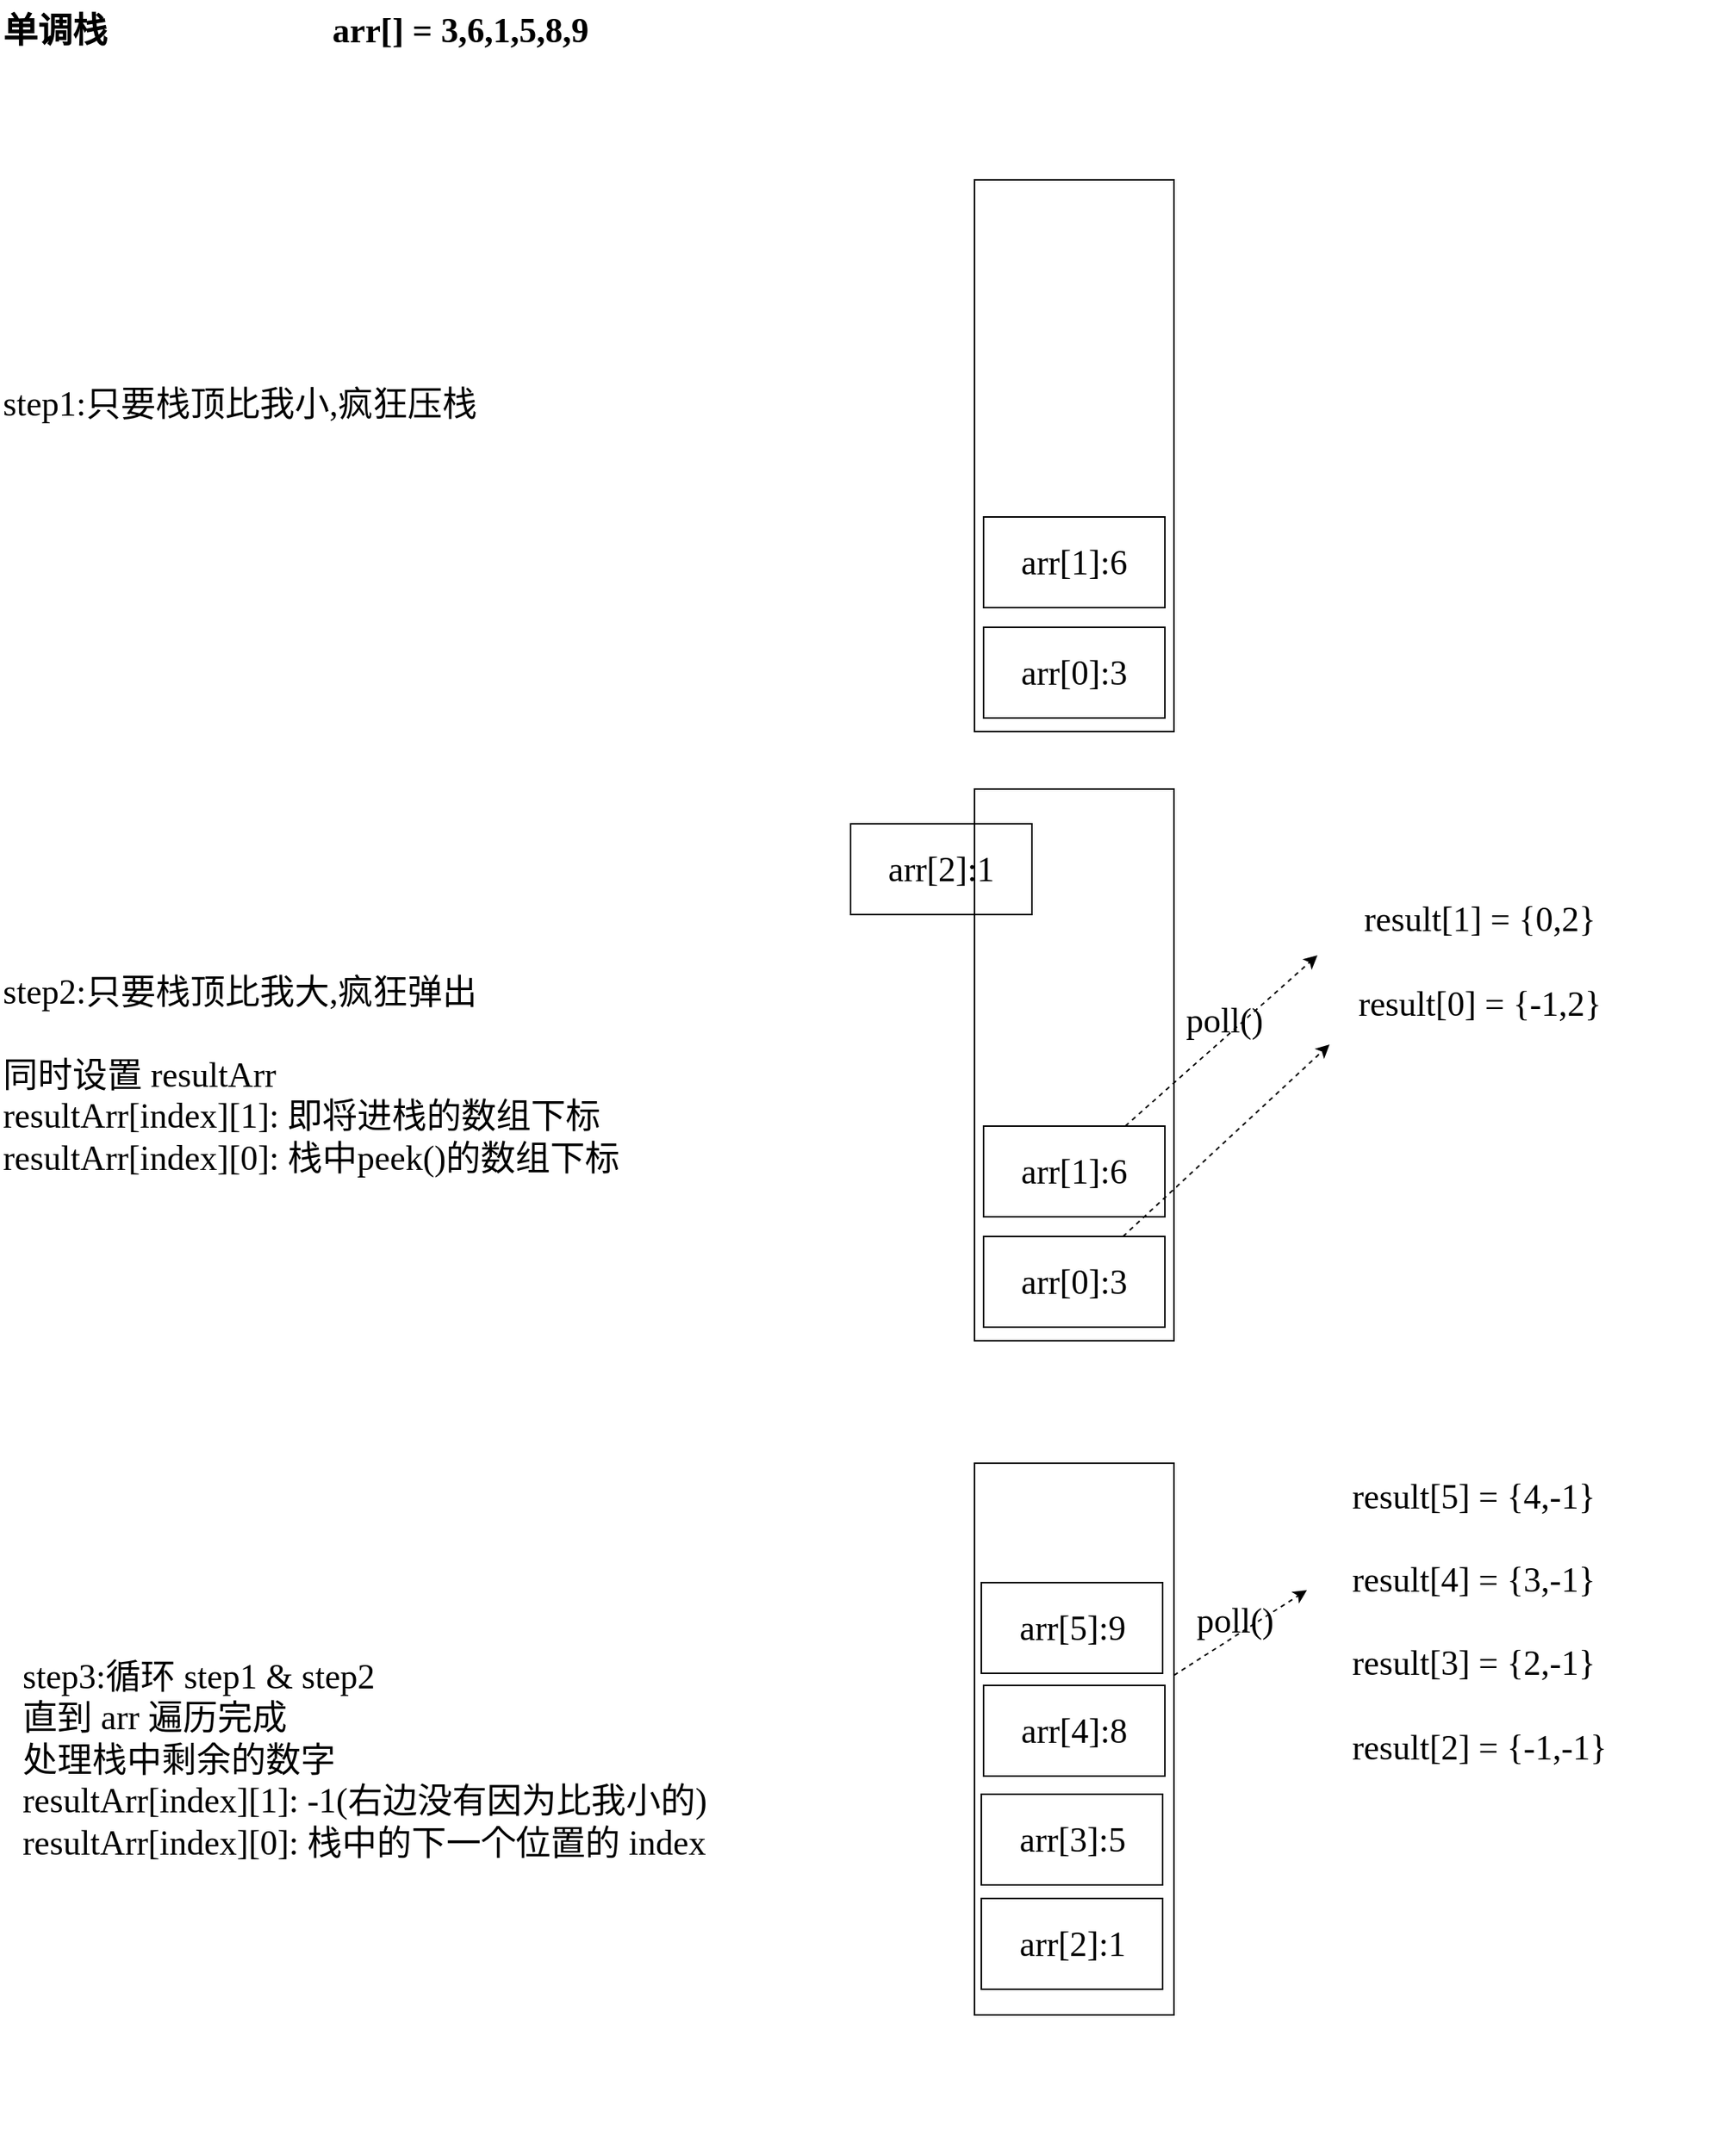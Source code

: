 <mxfile>
    <diagram id="BZZcQW6atTqjhy44g_oU" name="第 1 页">
        <mxGraphModel dx="1770" dy="1147" grid="0" gridSize="10" guides="1" tooltips="1" connect="1" arrows="1" fold="1" page="1" pageScale="1" pageWidth="1200" pageHeight="1600" background="#ffffff" math="1" shadow="0">
            <root>
                <mxCell id="0"/>
                <mxCell id="1" parent="0"/>
                <mxCell id="202" value="单调栈" style="text;html=1;strokeColor=none;fillColor=none;align=left;verticalAlign=middle;whiteSpace=wrap;rounded=0;fontFamily=LXGW WenKai;fontSize=23;fontStyle=1" parent="1" vertex="1">
                    <mxGeometry x="35" y="42" width="235" height="39" as="geometry"/>
                </mxCell>
                <mxCell id="214" value="&amp;nbsp;" style="text;html=1;align=center;verticalAlign=middle;resizable=0;points=[];autosize=1;strokeColor=none;fillColor=none;fontSize=23;fontFamily=LXGW WenKai;fontColor=default;" parent="1" vertex="1">
                    <mxGeometry x="94" y="749" width="26" height="40" as="geometry"/>
                </mxCell>
                <mxCell id="216" value="arr[] = 3,6,1,5,8,9" style="text;html=1;strokeColor=none;fillColor=none;align=left;verticalAlign=middle;whiteSpace=wrap;rounded=0;fontFamily=LXGW WenKai;fontSize=23;fontStyle=1" vertex="1" parent="1">
                    <mxGeometry x="253" y="42" width="235" height="39" as="geometry"/>
                </mxCell>
                <mxCell id="219" value="" style="rounded=0;whiteSpace=wrap;html=1;fontFamily=LXGW WenKai;fontSize=23;fontColor=default;fillColor=none;gradientColor=none;" vertex="1" parent="1">
                    <mxGeometry x="680" y="161" width="132" height="365" as="geometry"/>
                </mxCell>
                <mxCell id="220" value="arr[0]:3" style="rounded=0;whiteSpace=wrap;html=1;fontFamily=LXGW WenKai;fontSize=23;fontColor=default;fillColor=none;gradientColor=none;" vertex="1" parent="1">
                    <mxGeometry x="686" y="457" width="120" height="60" as="geometry"/>
                </mxCell>
                <mxCell id="221" value="arr[1]:6" style="rounded=0;whiteSpace=wrap;html=1;fontFamily=LXGW WenKai;fontSize=23;fontColor=default;fillColor=none;gradientColor=none;" vertex="1" parent="1">
                    <mxGeometry x="686" y="384" width="120" height="60" as="geometry"/>
                </mxCell>
                <mxCell id="223" value="step1:只要栈顶比我小,疯狂压栈" style="text;html=1;strokeColor=none;fillColor=none;align=left;verticalAlign=middle;whiteSpace=wrap;rounded=0;fontFamily=LXGW WenKai;fontSize=23;fontColor=default;" vertex="1" parent="1">
                    <mxGeometry x="35" y="257" width="384" height="103" as="geometry"/>
                </mxCell>
                <mxCell id="224" value="" style="rounded=0;whiteSpace=wrap;html=1;fontFamily=LXGW WenKai;fontSize=23;fontColor=default;fillColor=none;gradientColor=none;" vertex="1" parent="1">
                    <mxGeometry x="680" y="564" width="132" height="365" as="geometry"/>
                </mxCell>
                <mxCell id="242" style="edgeStyle=none;html=1;dashed=1;fontFamily=LXGW WenKai;fontSize=23;fontColor=default;" edge="1" parent="1" source="225">
                    <mxGeometry relative="1" as="geometry">
                        <mxPoint x="915" y="733" as="targetPoint"/>
                    </mxGeometry>
                </mxCell>
                <mxCell id="225" value="arr[0]:3" style="rounded=0;whiteSpace=wrap;html=1;fontFamily=LXGW WenKai;fontSize=23;fontColor=default;fillColor=none;gradientColor=none;" vertex="1" parent="1">
                    <mxGeometry x="686" y="860" width="120" height="60" as="geometry"/>
                </mxCell>
                <mxCell id="229" style="edgeStyle=none;html=1;fontFamily=LXGW WenKai;fontSize=23;fontColor=default;dashed=1;" edge="1" parent="1" source="226">
                    <mxGeometry relative="1" as="geometry">
                        <mxPoint x="907" y="674" as="targetPoint"/>
                    </mxGeometry>
                </mxCell>
                <mxCell id="226" value="arr[1]:6" style="rounded=0;whiteSpace=wrap;html=1;fontFamily=LXGW WenKai;fontSize=23;fontColor=default;fillColor=none;gradientColor=none;" vertex="1" parent="1">
                    <mxGeometry x="686" y="787" width="120" height="60" as="geometry"/>
                </mxCell>
                <mxCell id="227" value="step2:只要栈顶比我大,疯狂弹出&lt;br&gt;&lt;br&gt;同时设置 resultArr&lt;br&gt;resultArr[index][1]: 即将进栈的数组下标&lt;br&gt;resultArr[index][0]: 栈中peek()的数组下标" style="text;html=1;strokeColor=none;fillColor=none;align=left;verticalAlign=middle;whiteSpace=wrap;rounded=0;fontFamily=LXGW WenKai;fontSize=23;fontColor=default;" vertex="1" parent="1">
                    <mxGeometry x="35" y="660" width="449" height="186" as="geometry"/>
                </mxCell>
                <mxCell id="228" value="arr[2]:1" style="rounded=0;whiteSpace=wrap;html=1;fontFamily=LXGW WenKai;fontSize=23;fontColor=default;fillColor=none;gradientColor=none;" vertex="1" parent="1">
                    <mxGeometry x="598" y="587" width="120" height="60" as="geometry"/>
                </mxCell>
                <mxCell id="230" value="poll()" style="text;html=1;align=center;verticalAlign=middle;resizable=0;points=[];autosize=1;strokeColor=none;fillColor=none;fontSize=23;fontFamily=LXGW WenKai;fontColor=default;" vertex="1" parent="1">
                    <mxGeometry x="809" y="697" width="72" height="40" as="geometry"/>
                </mxCell>
                <mxCell id="231" value="result[1] = {0,2}" style="text;html=1;align=center;verticalAlign=middle;resizable=0;points=[];autosize=1;strokeColor=none;fillColor=none;fontSize=23;fontFamily=LXGW WenKai;fontColor=default;" vertex="1" parent="1">
                    <mxGeometry x="918" y="630" width="192" height="40" as="geometry"/>
                </mxCell>
                <mxCell id="232" value="&amp;nbsp;" style="text;html=1;align=center;verticalAlign=middle;resizable=0;points=[];autosize=1;strokeColor=none;fillColor=none;fontSize=23;fontFamily=LXGW WenKai;fontColor=default;" vertex="1" parent="1">
                    <mxGeometry x="106.5" y="1202" width="26" height="40" as="geometry"/>
                </mxCell>
                <mxCell id="246" style="edgeStyle=none;html=1;dashed=1;fontFamily=LXGW WenKai;fontSize=23;fontColor=default;" edge="1" parent="1" source="233">
                    <mxGeometry relative="1" as="geometry">
                        <mxPoint x="900" y="1094" as="targetPoint"/>
                    </mxGeometry>
                </mxCell>
                <mxCell id="233" value="" style="rounded=0;whiteSpace=wrap;html=1;fontFamily=LXGW WenKai;fontSize=23;fontColor=default;fillColor=none;gradientColor=none;" vertex="1" parent="1">
                    <mxGeometry x="680" y="1010" width="132" height="365" as="geometry"/>
                </mxCell>
                <mxCell id="237" value="step3:循环 step1 &amp;amp; step2&lt;br&gt;直到 arr 遍历完成&lt;br&gt;处理栈中剩余的数字&lt;br&gt;resultArr[index][1]: -1(右边没有因为比我小的)&lt;br&gt;resultArr[index][0]: 栈中的下一个位置的 index" style="text;html=1;strokeColor=none;fillColor=none;align=left;verticalAlign=middle;whiteSpace=wrap;rounded=0;fontFamily=LXGW WenKai;fontSize=23;fontColor=default;" vertex="1" parent="1">
                    <mxGeometry x="47.5" y="1113" width="578.5" height="185" as="geometry"/>
                </mxCell>
                <mxCell id="238" value="arr[2]:1" style="rounded=0;whiteSpace=wrap;html=1;fontFamily=LXGW WenKai;fontSize=23;fontColor=default;fillColor=none;gradientColor=none;" vertex="1" parent="1">
                    <mxGeometry x="684.5" y="1298" width="120" height="60" as="geometry"/>
                </mxCell>
                <mxCell id="240" value="result[0] = {-1,2}" style="text;html=1;align=center;verticalAlign=middle;resizable=0;points=[];autosize=1;strokeColor=none;fillColor=none;fontSize=23;fontFamily=LXGW WenKai;fontColor=default;" vertex="1" parent="1">
                    <mxGeometry x="914" y="686" width="200" height="40" as="geometry"/>
                </mxCell>
                <mxCell id="243" value="arr[3]:5" style="rounded=0;whiteSpace=wrap;html=1;fontFamily=LXGW WenKai;fontSize=23;fontColor=default;fillColor=none;gradientColor=none;" vertex="1" parent="1">
                    <mxGeometry x="684.5" y="1229" width="120" height="60" as="geometry"/>
                </mxCell>
                <mxCell id="244" value="arr[4]:8" style="rounded=0;whiteSpace=wrap;html=1;fontFamily=LXGW WenKai;fontSize=23;fontColor=default;fillColor=none;gradientColor=none;" vertex="1" parent="1">
                    <mxGeometry x="686" y="1157" width="120" height="60" as="geometry"/>
                </mxCell>
                <mxCell id="245" value="arr[5]:9" style="rounded=0;whiteSpace=wrap;html=1;fontFamily=LXGW WenKai;fontSize=23;fontColor=default;fillColor=none;gradientColor=none;" vertex="1" parent="1">
                    <mxGeometry x="684.5" y="1089" width="120" height="60" as="geometry"/>
                </mxCell>
                <mxCell id="247" value="poll()" style="text;html=1;align=center;verticalAlign=middle;resizable=0;points=[];autosize=1;strokeColor=none;fillColor=none;fontSize=23;fontFamily=LXGW WenKai;fontColor=default;" vertex="1" parent="1">
                    <mxGeometry x="816" y="1094" width="72" height="40" as="geometry"/>
                </mxCell>
                <mxCell id="250" value="&amp;nbsp;" style="text;html=1;align=center;verticalAlign=middle;resizable=0;points=[];autosize=1;strokeColor=none;fillColor=none;fontSize=23;fontFamily=LXGW WenKai;fontColor=default;" vertex="1" parent="1">
                    <mxGeometry x="1157" y="1426" width="26" height="40" as="geometry"/>
                </mxCell>
                <mxCell id="252" value="&lt;span style=&quot;text-align: center;&quot;&gt;result[5] = {4,-1}&lt;br&gt;&lt;br&gt;&lt;/span&gt;&lt;span style=&quot;text-align: center;&quot;&gt;result[4] = {3,-1}&lt;br&gt;&lt;/span&gt;&lt;span style=&quot;text-align: center;&quot;&gt;&lt;br&gt;&lt;/span&gt;&lt;span style=&quot;text-align: center;&quot;&gt;result[3] = {2,-1}&lt;br&gt;&lt;/span&gt;&lt;span style=&quot;text-align: center;&quot;&gt;&lt;br&gt;&lt;/span&gt;&lt;span style=&quot;text-align: center;&quot;&gt;result[2] = {-1,-1}&lt;/span&gt;&lt;span style=&quot;text-align: center;&quot;&gt;&lt;br&gt;&lt;/span&gt;" style="text;html=1;strokeColor=none;fillColor=none;align=left;verticalAlign=top;whiteSpace=wrap;rounded=0;fontFamily=LXGW WenKai;fontSize=23;fontColor=default;" vertex="1" parent="1">
                    <mxGeometry x="928" y="1012" width="235" height="243" as="geometry"/>
                </mxCell>
            </root>
        </mxGraphModel>
    </diagram>
</mxfile>